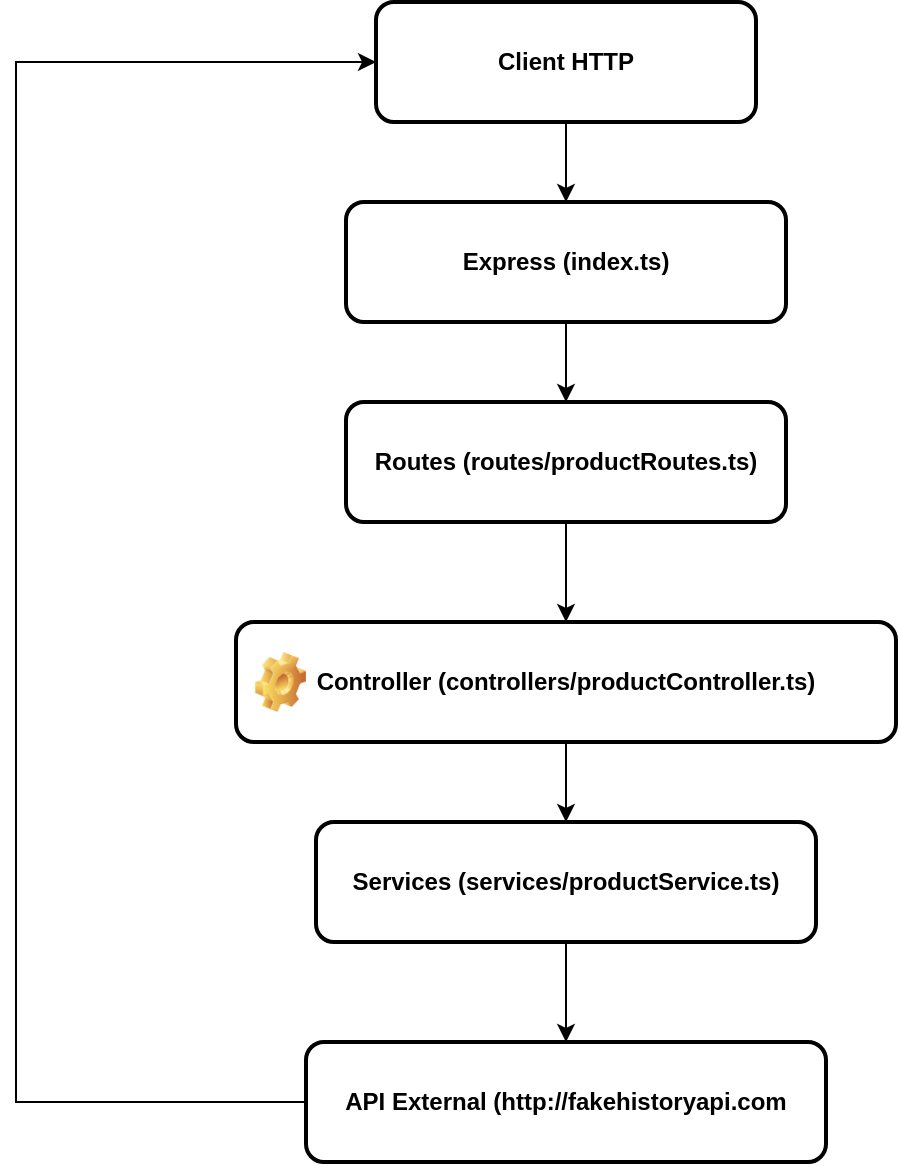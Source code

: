 <mxfile version="27.0.9">
  <diagram name="Page-1" id="0X7zz6aiW7R4K2MqR9K-">
    <mxGraphModel dx="1886" dy="802" grid="1" gridSize="10" guides="1" tooltips="1" connect="1" arrows="1" fold="1" page="1" pageScale="1" pageWidth="850" pageHeight="1100" math="0" shadow="0">
      <root>
        <mxCell id="0" />
        <mxCell id="1" parent="0" />
        <mxCell id="frRROJ3YaCpHCc3T42hf-6" value="&lt;b&gt;Express (index.ts)&lt;/b&gt;" style="rounded=1;whiteSpace=wrap;html=1;fillColor=none;strokeWidth=2;" parent="1" vertex="1">
          <mxGeometry x="-555" y="180" width="220" height="60" as="geometry" />
        </mxCell>
        <mxCell id="frRROJ3YaCpHCc3T42hf-7" value="" style="endArrow=classic;html=1;rounded=0;exitX=0.5;exitY=1;exitDx=0;exitDy=0;entryX=0.5;entryY=0;entryDx=0;entryDy=0;" parent="1" source="frRROJ3YaCpHCc3T42hf-6" target="frRROJ3YaCpHCc3T42hf-8" edge="1">
          <mxGeometry width="50" height="50" relative="1" as="geometry">
            <mxPoint x="-430" y="360" as="sourcePoint" />
            <mxPoint x="-430" y="440" as="targetPoint" />
          </mxGeometry>
        </mxCell>
        <mxCell id="frRROJ3YaCpHCc3T42hf-8" value="&lt;b&gt;Routes (routes/productRoutes.ts)&lt;/b&gt;" style="rounded=1;whiteSpace=wrap;html=1;fillColor=none;strokeWidth=2;" parent="1" vertex="1">
          <mxGeometry x="-555" y="280" width="220" height="60" as="geometry" />
        </mxCell>
        <mxCell id="frRROJ3YaCpHCc3T42hf-9" value="" style="endArrow=classic;html=1;rounded=0;exitX=0.5;exitY=1;exitDx=0;exitDy=0;entryX=0.5;entryY=0;entryDx=0;entryDy=0;" parent="1" source="frRROJ3YaCpHCc3T42hf-8" target="frRROJ3YaCpHCc3T42hf-10" edge="1">
          <mxGeometry width="50" height="50" relative="1" as="geometry">
            <mxPoint x="-445" y="430" as="sourcePoint" />
            <mxPoint x="-435.5" y="500" as="targetPoint" />
          </mxGeometry>
        </mxCell>
        <mxCell id="frRROJ3YaCpHCc3T42hf-1" value="&lt;b&gt;Client HTTP&lt;/b&gt;" style="rounded=1;whiteSpace=wrap;html=1;fillColor=none;strokeWidth=2;" parent="1" vertex="1">
          <mxGeometry x="-540" y="80" width="190" height="60" as="geometry" />
        </mxCell>
        <mxCell id="frRROJ3YaCpHCc3T42hf-3" value="" style="endArrow=classic;html=1;rounded=0;entryX=0.5;entryY=0;entryDx=0;entryDy=0;exitX=0.5;exitY=1;exitDx=0;exitDy=0;" parent="1" source="frRROJ3YaCpHCc3T42hf-1" target="frRROJ3YaCpHCc3T42hf-6" edge="1">
          <mxGeometry width="50" height="50" relative="1" as="geometry">
            <mxPoint x="-430" y="220" as="sourcePoint" />
            <mxPoint x="-430" y="300" as="targetPoint" />
          </mxGeometry>
        </mxCell>
        <mxCell id="frRROJ3YaCpHCc3T42hf-10" value="&lt;b&gt;Controller (controllers/productController.ts)&lt;/b&gt;" style="rounded=1;whiteSpace=wrap;html=1;fillColor=none;strokeWidth=2;" parent="1" vertex="1">
          <mxGeometry x="-610" y="390" width="330" height="60" as="geometry" />
        </mxCell>
        <mxCell id="frRROJ3YaCpHCc3T42hf-11" value="" style="endArrow=classic;html=1;rounded=0;exitX=0.5;exitY=1;exitDx=0;exitDy=0;entryX=0.5;entryY=0;entryDx=0;entryDy=0;" parent="1" source="frRROJ3YaCpHCc3T42hf-10" target="frRROJ3YaCpHCc3T42hf-12" edge="1">
          <mxGeometry width="50" height="50" relative="1" as="geometry">
            <mxPoint x="-485" y="570" as="sourcePoint" />
            <mxPoint x="-425" y="600" as="targetPoint" />
          </mxGeometry>
        </mxCell>
        <mxCell id="frRROJ3YaCpHCc3T42hf-12" value="&lt;b&gt;Services (services/productService.ts)&lt;/b&gt;" style="rounded=1;whiteSpace=wrap;html=1;fillColor=none;strokeWidth=2;" parent="1" vertex="1">
          <mxGeometry x="-570" y="490" width="250" height="60" as="geometry" />
        </mxCell>
        <mxCell id="frRROJ3YaCpHCc3T42hf-13" value="" style="endArrow=classic;html=1;rounded=0;exitX=0.5;exitY=1;exitDx=0;exitDy=0;entryX=0.5;entryY=0;entryDx=0;entryDy=0;" parent="1" source="frRROJ3YaCpHCc3T42hf-12" target="frRROJ3YaCpHCc3T42hf-14" edge="1">
          <mxGeometry width="50" height="50" relative="1" as="geometry">
            <mxPoint x="-525" y="700" as="sourcePoint" />
            <mxPoint x="-560" y="730" as="targetPoint" />
          </mxGeometry>
        </mxCell>
        <mxCell id="frRROJ3YaCpHCc3T42hf-14" value="&lt;b&gt;API External (http://fakehistoryapi.com&lt;/b&gt;" style="rounded=1;whiteSpace=wrap;html=1;fillColor=none;strokeWidth=2;" parent="1" vertex="1">
          <mxGeometry x="-575" y="600" width="260" height="60" as="geometry" />
        </mxCell>
        <mxCell id="pUNhogF0Jki334PdqvuB-6" value="" style="shape=image;html=1;verticalLabelPosition=bottom;verticalAlign=top;imageAspect=1;aspect=fixed;image=img/clipart/Gear_128x128.png" vertex="1" parent="1">
          <mxGeometry x="-600.57" y="405" width="25.57" height="30" as="geometry" />
        </mxCell>
        <mxCell id="pUNhogF0Jki334PdqvuB-9" value="" style="endArrow=classic;html=1;rounded=0;exitX=0;exitY=0.5;exitDx=0;exitDy=0;" edge="1" parent="1" source="frRROJ3YaCpHCc3T42hf-14">
          <mxGeometry width="50" height="50" relative="1" as="geometry">
            <mxPoint x="-770" y="630" as="sourcePoint" />
            <mxPoint x="-540" y="110" as="targetPoint" />
            <Array as="points">
              <mxPoint x="-720" y="630" />
              <mxPoint x="-720" y="110" />
            </Array>
          </mxGeometry>
        </mxCell>
      </root>
    </mxGraphModel>
  </diagram>
</mxfile>
